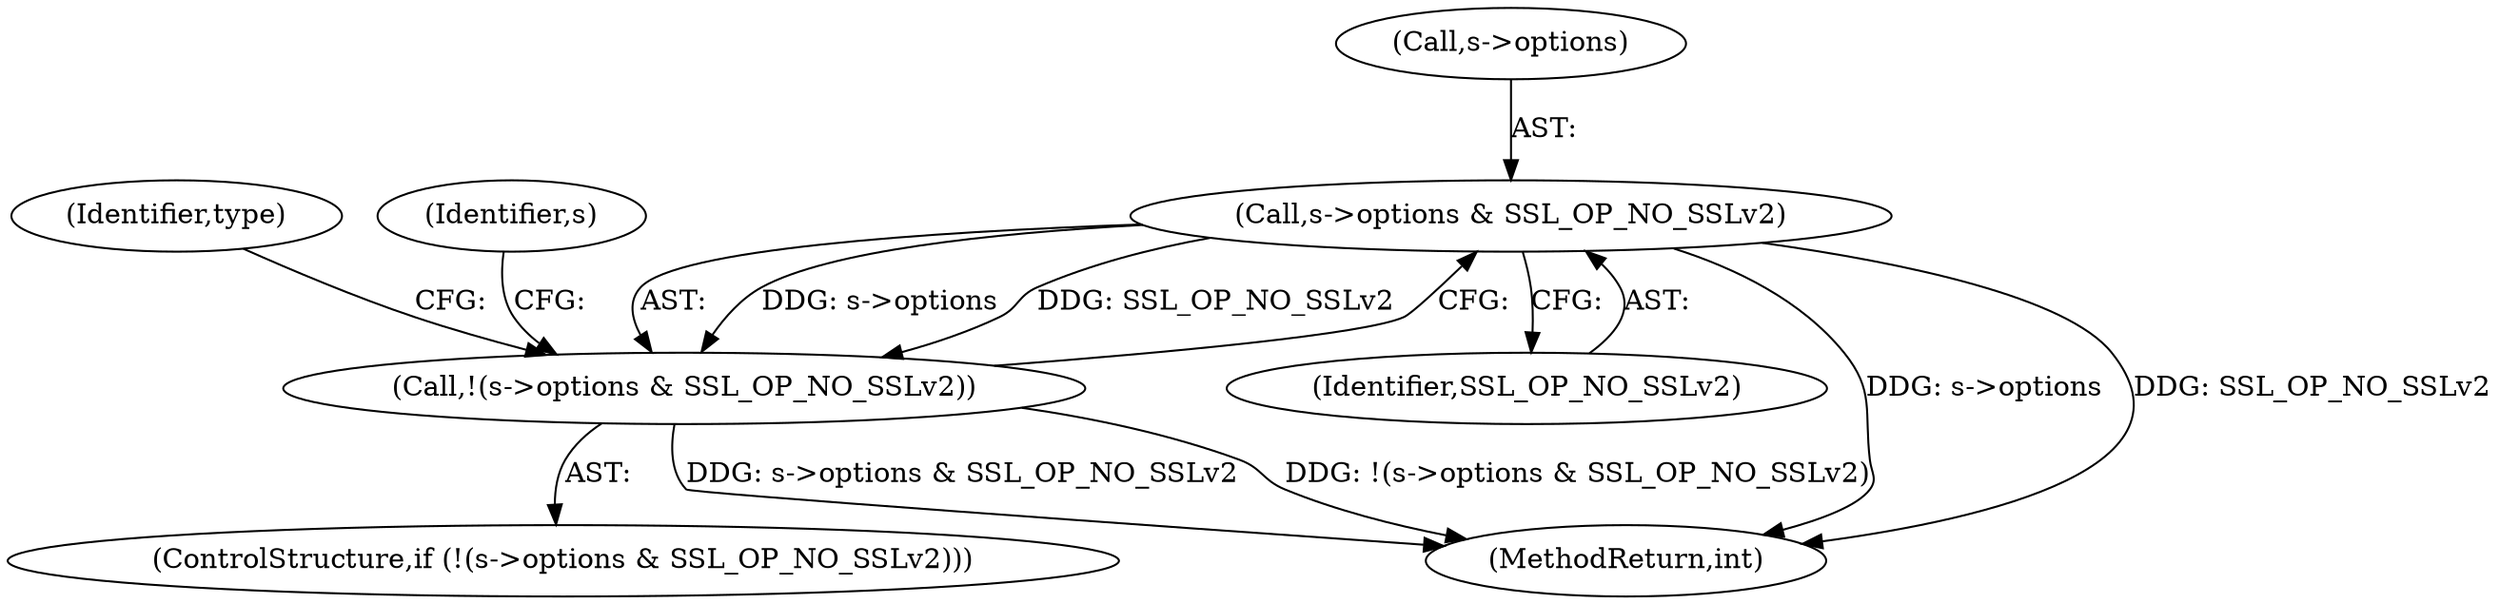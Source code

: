 digraph "0_openssl_280b1f1ad12131defcd986676a8fc9717aaa601b@pointer" {
"1000236" [label="(Call,s->options & SSL_OP_NO_SSLv2)"];
"1000235" [label="(Call,!(s->options & SSL_OP_NO_SSLv2))"];
"1000240" [label="(Identifier,SSL_OP_NO_SSLv2)"];
"1000237" [label="(Call,s->options)"];
"1000242" [label="(Identifier,type)"];
"1000236" [label="(Call,s->options & SSL_OP_NO_SSLv2)"];
"1000234" [label="(ControlStructure,if (!(s->options & SSL_OP_NO_SSLv2)))"];
"1000687" [label="(Identifier,s)"];
"1000760" [label="(MethodReturn,int)"];
"1000235" [label="(Call,!(s->options & SSL_OP_NO_SSLv2))"];
"1000236" -> "1000235"  [label="AST: "];
"1000236" -> "1000240"  [label="CFG: "];
"1000237" -> "1000236"  [label="AST: "];
"1000240" -> "1000236"  [label="AST: "];
"1000235" -> "1000236"  [label="CFG: "];
"1000236" -> "1000760"  [label="DDG: s->options"];
"1000236" -> "1000760"  [label="DDG: SSL_OP_NO_SSLv2"];
"1000236" -> "1000235"  [label="DDG: s->options"];
"1000236" -> "1000235"  [label="DDG: SSL_OP_NO_SSLv2"];
"1000235" -> "1000234"  [label="AST: "];
"1000242" -> "1000235"  [label="CFG: "];
"1000687" -> "1000235"  [label="CFG: "];
"1000235" -> "1000760"  [label="DDG: s->options & SSL_OP_NO_SSLv2"];
"1000235" -> "1000760"  [label="DDG: !(s->options & SSL_OP_NO_SSLv2)"];
}
